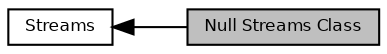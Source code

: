 digraph "Null Streams Class"
{
  bgcolor="transparent";
  edge [fontname="Helvetica",fontsize="8",labelfontname="Helvetica",labelfontsize="8"];
  node [fontname="Helvetica",fontsize="8",shape=record];
  rankdir=LR;
  Node1 [label="Streams",height=0.2,width=0.4,color="black",URL="$group___h_a_l___i_n_t_e_r_f_a_c_e_s.html"];
  Node0 [label="Null Streams Class",height=0.2,width=0.4,color="black", fillcolor="grey75", style="filled", fontcolor="black"];
  Node1->Node0 [shape=plaintext, dir="back", style="solid"];
}
